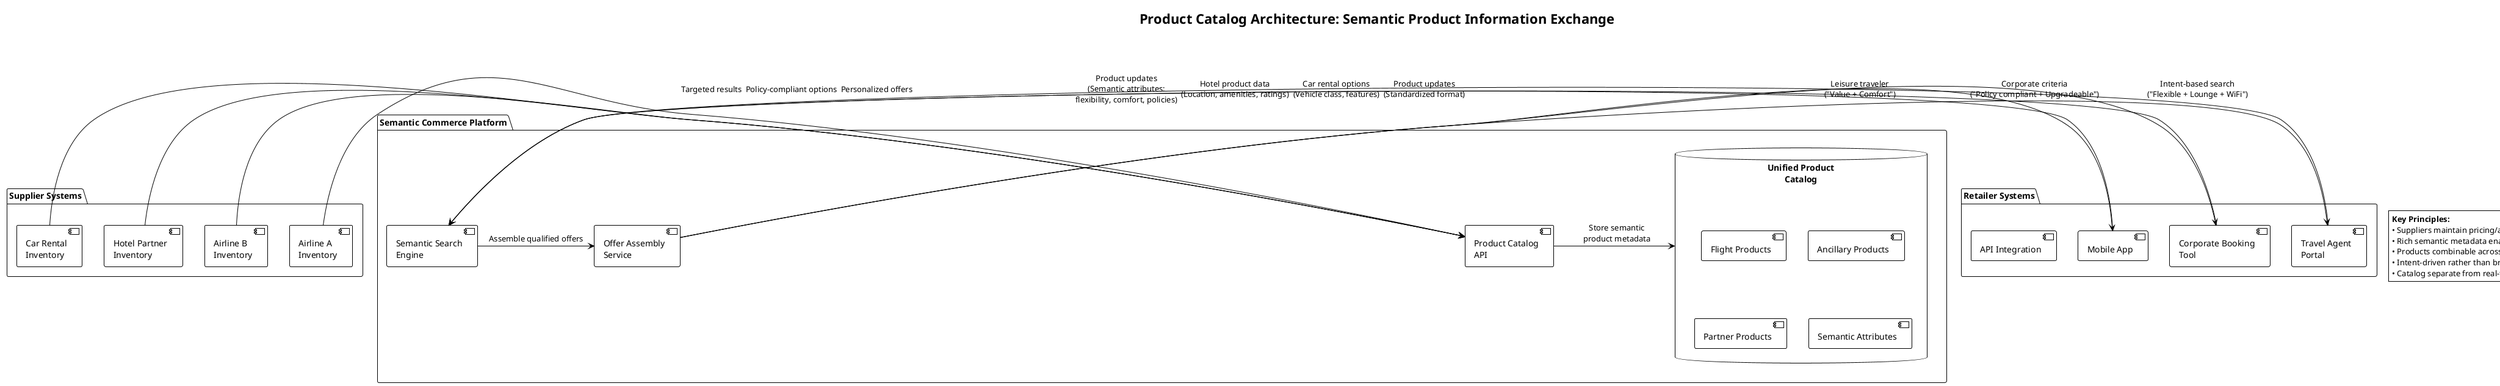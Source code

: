 
@startuml product_catalog_architecture
!theme plain
title Product Catalog Architecture: Semantic Product Information Exchange

package "Supplier Systems" {
  [Airline A\nInventory] as InvA
  [Airline B\nInventory] as InvB
  [Hotel Partner\nInventory] as InvH
  [Car Rental\nInventory] as InvC
}

package "Semantic Commerce Platform" {
  [Product Catalog\nAPI] as PCAPI
  [Semantic Search\nEngine] as SSE
  [Offer Assembly\nService] as OAS
  database "Unified Product\nCatalog" as UPC {
    [Flight Products] as FP
    [Ancillary Products] as AP  
    [Partner Products] as PP
    [Semantic Attributes] as SA
  }
}

package "Retailer Systems" {
  [Travel Agent\nPortal] as TAP
  [Corporate Booking\nTool] as CBT
  [Mobile App] as MA
  [API Integration] as API
}

' Product information flows
InvA -> PCAPI : Product updates\n(Semantic attributes:\nflexibility, comfort, policies)
InvB -> PCAPI : Product updates\n(Standardized format)
InvH -> PCAPI : Hotel product data\n(Location, amenities, ratings)
InvC -> PCAPI : Car rental options\n(Vehicle class, features)

PCAPI -> UPC : Store semantic\nproduct metadata

' Shopping flows  
TAP -> SSE : Intent-based search\n("Flexible + Lounge + WiFi")
CBT -> SSE : Corporate criteria\n("Policy compliant + Upgradeable")
MA -> SSE : Leisure traveler\n("Value + Comfort")

SSE -> UPC : Query semantic\nattributes
UPC -> SSE : Matching products\n(pre-filtered)
SSE -> OAS : Assemble qualified offers
OAS -> TAP : Targeted results
OAS -> CBT : Policy-compliant options
OAS -> MA : Personalized offers

note as N1
**Key Principles:**
• Suppliers maintain pricing/availability control
• Rich semantic metadata enables smart filtering  
• Products combinable across suppliers
• Intent-driven rather than broad searching
• Catalog separate from real-time pricing
end note

note as N2  
**Benefits:**
• 60-80% reduction in API calls
• Look-to-book ratios: 50:1 vs 1000:1
• Cross-supplier optimization
• Intelligent product comparison
• Supplier sovereignty preserved
end note

@enduml
